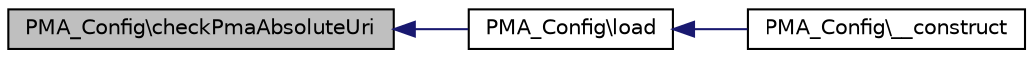 digraph G
{
  edge [fontname="Helvetica",fontsize="10",labelfontname="Helvetica",labelfontsize="10"];
  node [fontname="Helvetica",fontsize="10",shape=record];
  rankdir="LR";
  Node1 [label="PMA_Config\\checkPmaAbsoluteUri",height=0.2,width=0.4,color="black", fillcolor="grey75", style="filled" fontcolor="black"];
  Node1 -> Node2 [dir="back",color="midnightblue",fontsize="10",style="solid",fontname="Helvetica"];
  Node2 [label="PMA_Config\\load",height=0.2,width=0.4,color="black", fillcolor="white", style="filled",URL="$classPMA__Config.html#aa096afab47dd6c435cb5f5de6a19275a",tooltip="loads configuration from $source, usally the config file should be called on object creation..."];
  Node2 -> Node3 [dir="back",color="midnightblue",fontsize="10",style="solid",fontname="Helvetica"];
  Node3 [label="PMA_Config\\__construct",height=0.2,width=0.4,color="black", fillcolor="white", style="filled",URL="$classPMA__Config.html#a9237899ec13646870eb8cc8c813e8841",tooltip="constructor"];
}
